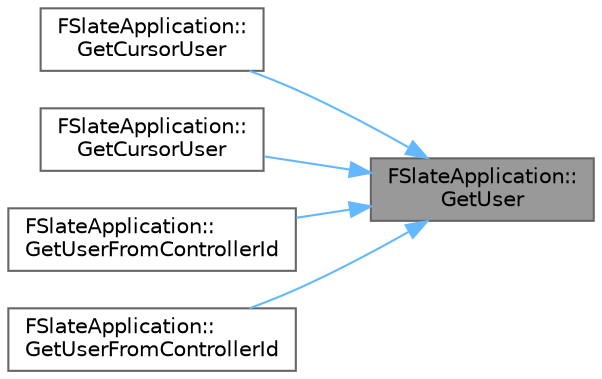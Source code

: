 digraph "FSlateApplication::GetUser"
{
 // INTERACTIVE_SVG=YES
 // LATEX_PDF_SIZE
  bgcolor="transparent";
  edge [fontname=Helvetica,fontsize=10,labelfontname=Helvetica,labelfontsize=10];
  node [fontname=Helvetica,fontsize=10,shape=box,height=0.2,width=0.4];
  rankdir="RL";
  Node1 [id="Node000001",label="FSlateApplication::\lGetUser",height=0.2,width=0.4,color="gray40", fillcolor="grey60", style="filled", fontcolor="black",tooltip="Gets the user at the given index, null if the user does not exist."];
  Node1 -> Node2 [id="edge1_Node000001_Node000002",dir="back",color="steelblue1",style="solid",tooltip=" "];
  Node2 [id="Node000002",label="FSlateApplication::\lGetCursorUser",height=0.2,width=0.4,color="grey40", fillcolor="white", style="filled",URL="$dc/df2/classFSlateApplication.html#a8367a1d909664fe3cfbc1450a8f00653",tooltip=" "];
  Node1 -> Node3 [id="edge2_Node000001_Node000003",dir="back",color="steelblue1",style="solid",tooltip=" "];
  Node3 [id="Node000003",label="FSlateApplication::\lGetCursorUser",height=0.2,width=0.4,color="grey40", fillcolor="white", style="filled",URL="$dc/df2/classFSlateApplication.html#a067190a40aac315b489fc9b481d60872",tooltip="Get the standard 'default' user (there's always guaranteed to be at least one)."];
  Node1 -> Node4 [id="edge3_Node000001_Node000004",dir="back",color="steelblue1",style="solid",tooltip=" "];
  Node4 [id="Node000004",label="FSlateApplication::\lGetUserFromControllerId",height=0.2,width=0.4,color="grey40", fillcolor="white", style="filled",URL="$dc/df2/classFSlateApplication.html#a73f78c9f71c186015643eaa0b221f7b6",tooltip=" "];
  Node1 -> Node5 [id="edge4_Node000001_Node000005",dir="back",color="steelblue1",style="solid",tooltip=" "];
  Node5 [id="Node000005",label="FSlateApplication::\lGetUserFromControllerId",height=0.2,width=0.4,color="grey40", fillcolor="white", style="filled",URL="$dc/df2/classFSlateApplication.html#a8ddf978f1631661541dbad0317feb6ca",tooltip=" "];
}
